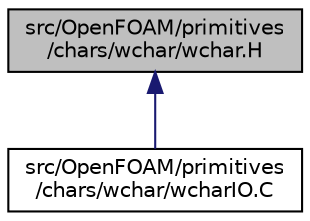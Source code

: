 digraph "src/OpenFOAM/primitives/chars/wchar/wchar.H"
{
  bgcolor="transparent";
  edge [fontname="Helvetica",fontsize="10",labelfontname="Helvetica",labelfontsize="10"];
  node [fontname="Helvetica",fontsize="10",shape=record];
  Node3 [label="src/OpenFOAM/primitives\l/chars/wchar/wchar.H",height=0.2,width=0.4,color="black", fillcolor="grey75", style="filled", fontcolor="black"];
  Node3 -> Node4 [dir="back",color="midnightblue",fontsize="10",style="solid",fontname="Helvetica"];
  Node4 [label="src/OpenFOAM/primitives\l/chars/wchar/wcharIO.C",height=0.2,width=0.4,color="black",URL="$a12941.html"];
}
